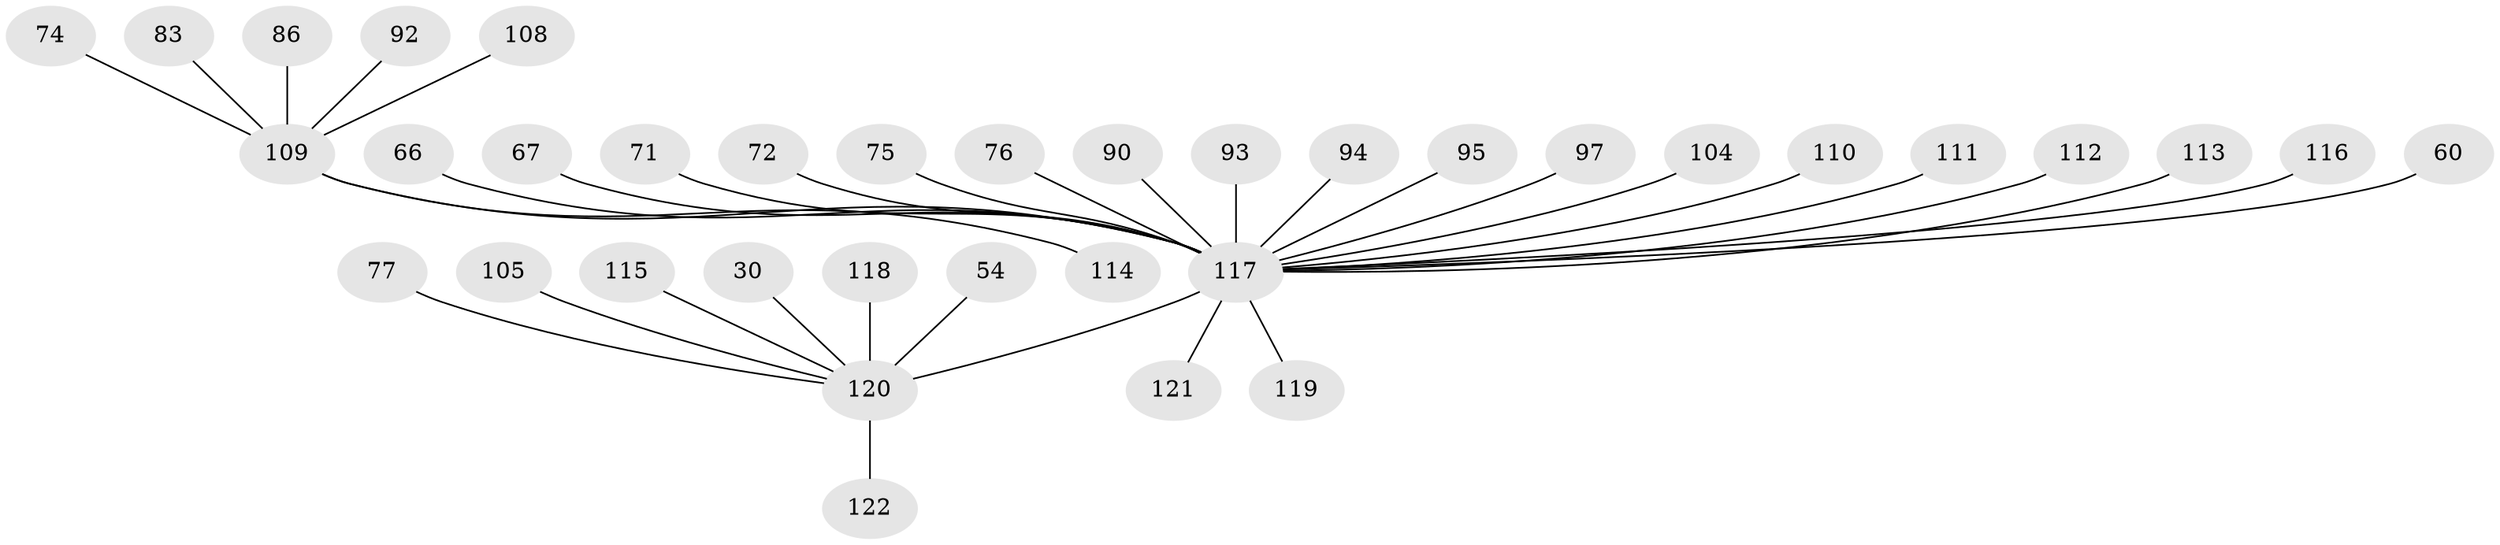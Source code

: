 // original degree distribution, {5: 0.03278688524590164, 9: 0.00819672131147541, 4: 0.11475409836065574, 3: 0.10655737704918032, 2: 0.1885245901639344, 1: 0.5327868852459017, 7: 0.00819672131147541, 6: 0.00819672131147541}
// Generated by graph-tools (version 1.1) at 2025/46/03/04/25 21:46:12]
// undirected, 36 vertices, 35 edges
graph export_dot {
graph [start="1"]
  node [color=gray90,style=filled];
  30;
  54 [super="+31"];
  60 [super="+32+37"];
  66 [super="+26"];
  67;
  71 [super="+51"];
  72;
  74;
  75;
  76;
  77;
  83;
  86;
  90;
  92;
  93 [super="+88"];
  94;
  95;
  97;
  104;
  105 [super="+98+101"];
  108;
  109 [super="+58+53+46+73+79+52+69"];
  110;
  111;
  112;
  113;
  114;
  115 [super="+106"];
  116;
  117 [super="+2+1+21+64+103+57"];
  118;
  119;
  120 [super="+65"];
  121 [super="+24+39+62"];
  122 [super="+100+107"];
  30 -- 120;
  54 -- 120;
  60 -- 117;
  66 -- 117;
  67 -- 117;
  71 -- 117;
  72 -- 117;
  74 -- 109;
  75 -- 117;
  76 -- 117;
  77 -- 120;
  83 -- 109;
  86 -- 109;
  90 -- 117;
  92 -- 109;
  93 -- 117;
  94 -- 117;
  95 -- 117;
  97 -- 117;
  104 -- 117;
  105 -- 120;
  108 -- 109;
  109 -- 114;
  109 -- 117 [weight=2];
  110 -- 117;
  111 -- 117;
  112 -- 117;
  113 -- 117;
  115 -- 120;
  116 -- 117;
  117 -- 119;
  117 -- 120 [weight=3];
  117 -- 121;
  118 -- 120;
  120 -- 122;
}
